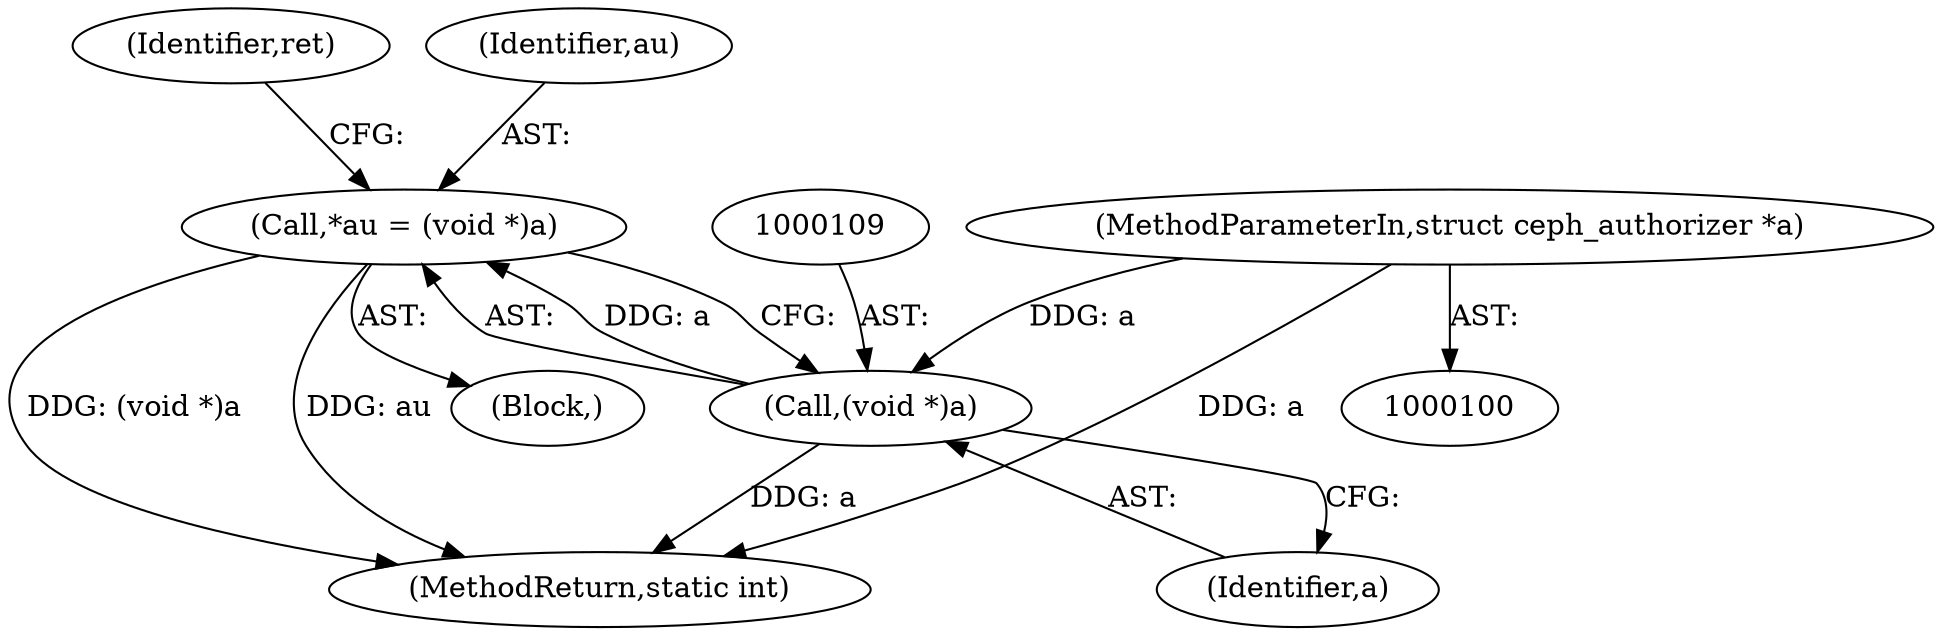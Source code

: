 digraph "0_linux_c27a3e4d667fdcad3db7b104f75659478e0c68d8_1@pointer" {
"1000106" [label="(Call,*au = (void *)a)"];
"1000108" [label="(Call,(void *)a)"];
"1000102" [label="(MethodParameterIn,struct ceph_authorizer *a)"];
"1000104" [label="(Block,)"];
"1000114" [label="(Identifier,ret)"];
"1000107" [label="(Identifier,au)"];
"1000209" [label="(MethodReturn,static int)"];
"1000110" [label="(Identifier,a)"];
"1000106" [label="(Call,*au = (void *)a)"];
"1000102" [label="(MethodParameterIn,struct ceph_authorizer *a)"];
"1000108" [label="(Call,(void *)a)"];
"1000106" -> "1000104"  [label="AST: "];
"1000106" -> "1000108"  [label="CFG: "];
"1000107" -> "1000106"  [label="AST: "];
"1000108" -> "1000106"  [label="AST: "];
"1000114" -> "1000106"  [label="CFG: "];
"1000106" -> "1000209"  [label="DDG: (void *)a"];
"1000106" -> "1000209"  [label="DDG: au"];
"1000108" -> "1000106"  [label="DDG: a"];
"1000108" -> "1000110"  [label="CFG: "];
"1000109" -> "1000108"  [label="AST: "];
"1000110" -> "1000108"  [label="AST: "];
"1000108" -> "1000209"  [label="DDG: a"];
"1000102" -> "1000108"  [label="DDG: a"];
"1000102" -> "1000100"  [label="AST: "];
"1000102" -> "1000209"  [label="DDG: a"];
}
